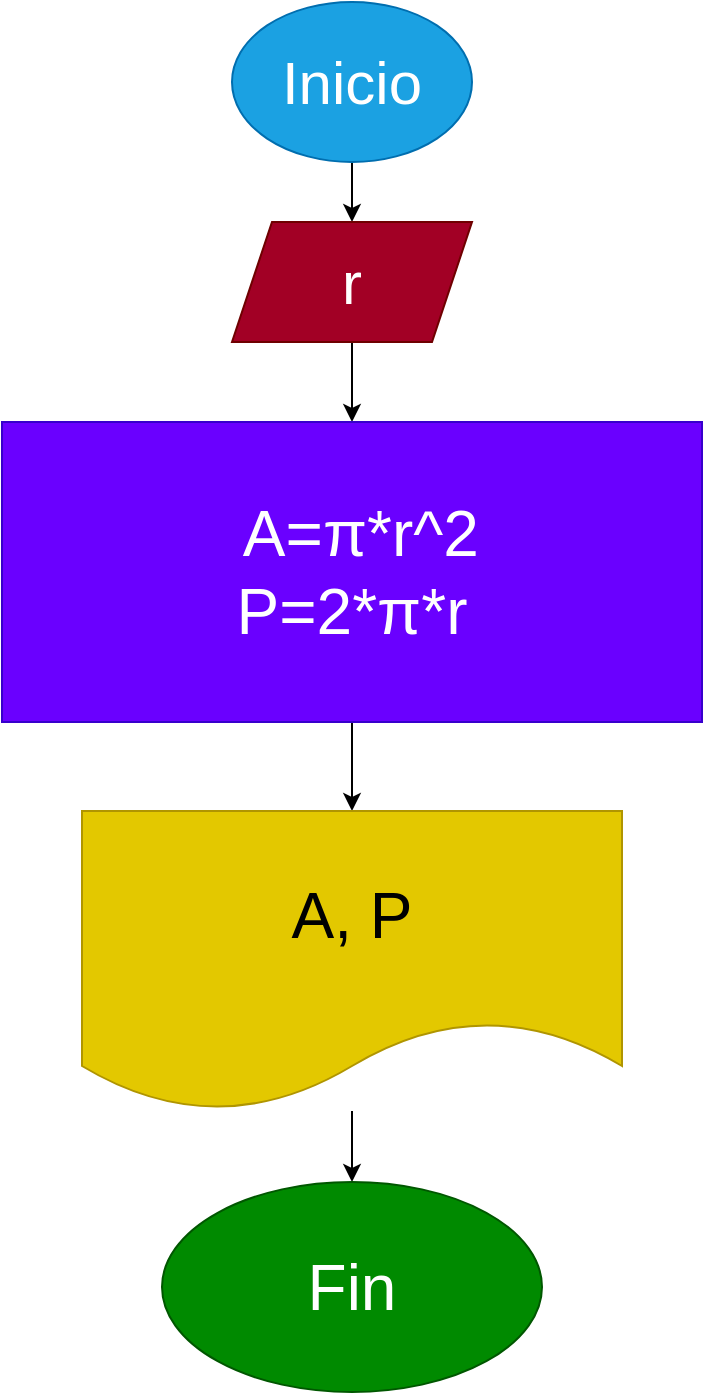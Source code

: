 <mxfile>
    <diagram id="xxOQP_n8YhYKpqG8l44t" name="Page-1">
        <mxGraphModel dx="1118" dy="790" grid="1" gridSize="10" guides="1" tooltips="1" connect="1" arrows="1" fold="1" page="1" pageScale="1" pageWidth="827" pageHeight="1169" math="0" shadow="0">
            <root>
                <mxCell id="0"/>
                <mxCell id="1" parent="0"/>
                <mxCell id="5" value="" style="edgeStyle=none;html=1;" edge="1" parent="1" source="3" target="4">
                    <mxGeometry relative="1" as="geometry"/>
                </mxCell>
                <mxCell id="3" value="Inicio" style="ellipse;whiteSpace=wrap;html=1;fillColor=#1ba1e2;fontColor=#ffffff;strokeColor=#006EAF;fontSize=30;" vertex="1" parent="1">
                    <mxGeometry x="354" y="30" width="120" height="80" as="geometry"/>
                </mxCell>
                <mxCell id="8" value="" style="edgeStyle=none;html=1;" edge="1" parent="1" source="4" target="7">
                    <mxGeometry relative="1" as="geometry"/>
                </mxCell>
                <mxCell id="4" value="r" style="shape=parallelogram;perimeter=parallelogramPerimeter;whiteSpace=wrap;html=1;fixedSize=1;fillColor=#a20025;fontColor=#ffffff;strokeColor=#6F0000;fontSize=30;" vertex="1" parent="1">
                    <mxGeometry x="354" y="140" width="120" height="60" as="geometry"/>
                </mxCell>
                <mxCell id="10" value="" style="edgeStyle=none;html=1;fontSize=32;" edge="1" parent="1" source="7" target="9">
                    <mxGeometry relative="1" as="geometry"/>
                </mxCell>
                <mxCell id="7" value="&amp;nbsp;A=π*r^2&lt;br style=&quot;font-size: 32px;&quot;&gt;P=2*π*r" style="whiteSpace=wrap;html=1;fillColor=#6a00ff;strokeColor=#3700CC;fontColor=#ffffff;align=center;fontSize=32;" vertex="1" parent="1">
                    <mxGeometry x="239" y="240" width="350" height="150" as="geometry"/>
                </mxCell>
                <mxCell id="14" value="" style="edgeStyle=none;html=1;fontSize=32;" edge="1" parent="1" source="9" target="13">
                    <mxGeometry relative="1" as="geometry"/>
                </mxCell>
                <mxCell id="9" value="A, P" style="shape=document;whiteSpace=wrap;html=1;boundedLbl=1;fontSize=32;fillColor=#e3c800;strokeColor=#B09500;fontColor=#000000;" vertex="1" parent="1">
                    <mxGeometry x="279" y="434.5" width="270" height="150" as="geometry"/>
                </mxCell>
                <mxCell id="13" value="Fin" style="ellipse;whiteSpace=wrap;html=1;fontSize=32;fillColor=#008a00;strokeColor=#005700;fontColor=#ffffff;" vertex="1" parent="1">
                    <mxGeometry x="319" y="620" width="190" height="105" as="geometry"/>
                </mxCell>
            </root>
        </mxGraphModel>
    </diagram>
</mxfile>